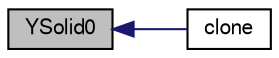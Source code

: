 digraph "YSolid0"
{
  bgcolor="transparent";
  edge [fontname="FreeSans",fontsize="10",labelfontname="FreeSans",labelfontsize="10"];
  node [fontname="FreeSans",fontsize="10",shape=record];
  rankdir="LR";
  Node84 [label="YSolid0",height=0.2,width=0.4,color="black", fillcolor="grey75", style="filled", fontcolor="black"];
  Node84 -> Node85 [dir="back",color="midnightblue",fontsize="10",style="solid",fontname="FreeSans"];
  Node85 [label="clone",height=0.2,width=0.4,color="black",URL="$a24298.html#a978beb1d8454ca481790660427b9b37c",tooltip="Construct and return a clone. "];
}
